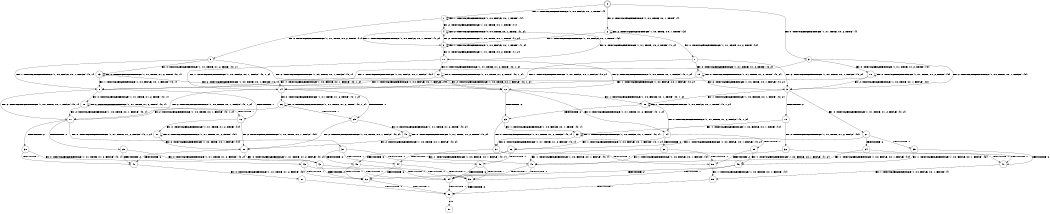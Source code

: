 digraph BCG {
size = "7, 10.5";
center = TRUE;
node [shape = circle];
0 [peripheries = 2];
0 -> 1 [label = "EX !1 !ATOMIC_EXCH_BRANCH (1, +0, FALSE, +0, 1, TRUE) !{}"];
0 -> 2 [label = "EX !2 !ATOMIC_EXCH_BRANCH (1, +0, TRUE, +0, 1, TRUE) !{}"];
0 -> 3 [label = "EX !0 !ATOMIC_EXCH_BRANCH (1, +1, TRUE, +0, 2, TRUE) !{}"];
1 -> 4 [label = "EX !2 !ATOMIC_EXCH_BRANCH (1, +0, TRUE, +0, 1, TRUE) !{1}"];
1 -> 5 [label = "EX !0 !ATOMIC_EXCH_BRANCH (1, +1, TRUE, +0, 2, TRUE) !{1}"];
1 -> 1 [label = "EX !1 !ATOMIC_EXCH_BRANCH (1, +0, FALSE, +0, 1, TRUE) !{1}"];
2 -> 6 [label = "EX !1 !ATOMIC_EXCH_BRANCH (1, +0, FALSE, +0, 1, TRUE) !{2}"];
2 -> 7 [label = "EX !0 !ATOMIC_EXCH_BRANCH (1, +1, TRUE, +0, 2, TRUE) !{2}"];
2 -> 2 [label = "EX !2 !ATOMIC_EXCH_BRANCH (1, +0, TRUE, +0, 1, TRUE) !{2}"];
3 -> 8 [label = "EX !1 !ATOMIC_EXCH_BRANCH (1, +0, FALSE, +0, 1, FALSE) !{0}"];
3 -> 9 [label = "EX !2 !ATOMIC_EXCH_BRANCH (1, +0, TRUE, +0, 1, FALSE) !{0}"];
3 -> 10 [label = "EX !0 !ATOMIC_EXCH_BRANCH (1, +1, TRUE, +1, 2, TRUE) !{0}"];
4 -> 11 [label = "EX !0 !ATOMIC_EXCH_BRANCH (1, +1, TRUE, +0, 2, TRUE) !{1, 2}"];
4 -> 4 [label = "EX !2 !ATOMIC_EXCH_BRANCH (1, +0, TRUE, +0, 1, TRUE) !{1, 2}"];
4 -> 6 [label = "EX !1 !ATOMIC_EXCH_BRANCH (1, +0, FALSE, +0, 1, TRUE) !{1, 2}"];
5 -> 12 [label = "EX !2 !ATOMIC_EXCH_BRANCH (1, +0, TRUE, +0, 1, FALSE) !{0, 1}"];
5 -> 8 [label = "EX !1 !ATOMIC_EXCH_BRANCH (1, +0, FALSE, +0, 1, FALSE) !{0, 1}"];
5 -> 13 [label = "EX !0 !ATOMIC_EXCH_BRANCH (1, +1, TRUE, +1, 2, TRUE) !{0, 1}"];
6 -> 11 [label = "EX !0 !ATOMIC_EXCH_BRANCH (1, +1, TRUE, +0, 2, TRUE) !{1, 2}"];
6 -> 4 [label = "EX !2 !ATOMIC_EXCH_BRANCH (1, +0, TRUE, +0, 1, TRUE) !{1, 2}"];
6 -> 6 [label = "EX !1 !ATOMIC_EXCH_BRANCH (1, +0, FALSE, +0, 1, TRUE) !{1, 2}"];
7 -> 14 [label = "EX !1 !ATOMIC_EXCH_BRANCH (1, +0, FALSE, +0, 1, FALSE) !{0, 2}"];
7 -> 9 [label = "EX !2 !ATOMIC_EXCH_BRANCH (1, +0, TRUE, +0, 1, FALSE) !{0, 2}"];
7 -> 15 [label = "EX !0 !ATOMIC_EXCH_BRANCH (1, +1, TRUE, +1, 2, TRUE) !{0, 2}"];
8 -> 16 [label = "TERMINATE !1"];
8 -> 17 [label = "EX !2 !ATOMIC_EXCH_BRANCH (1, +0, TRUE, +0, 1, FALSE) !{0, 1}"];
8 -> 18 [label = "EX !0 !ATOMIC_EXCH_BRANCH (1, +1, TRUE, +1, 2, TRUE) !{0, 1}"];
9 -> 19 [label = "TERMINATE !2"];
9 -> 20 [label = "EX !1 !ATOMIC_EXCH_BRANCH (1, +0, FALSE, +0, 1, TRUE) !{0, 2}"];
9 -> 21 [label = "EX !0 !ATOMIC_EXCH_BRANCH (1, +1, TRUE, +1, 2, FALSE) !{0, 2}"];
10 -> 8 [label = "EX !1 !ATOMIC_EXCH_BRANCH (1, +0, FALSE, +0, 1, FALSE) !{0}"];
10 -> 9 [label = "EX !2 !ATOMIC_EXCH_BRANCH (1, +0, TRUE, +0, 1, FALSE) !{0}"];
10 -> 10 [label = "EX !0 !ATOMIC_EXCH_BRANCH (1, +1, TRUE, +1, 2, TRUE) !{0}"];
11 -> 12 [label = "EX !2 !ATOMIC_EXCH_BRANCH (1, +0, TRUE, +0, 1, FALSE) !{0, 1, 2}"];
11 -> 14 [label = "EX !1 !ATOMIC_EXCH_BRANCH (1, +0, FALSE, +0, 1, FALSE) !{0, 1, 2}"];
11 -> 22 [label = "EX !0 !ATOMIC_EXCH_BRANCH (1, +1, TRUE, +1, 2, TRUE) !{0, 1, 2}"];
12 -> 23 [label = "TERMINATE !2"];
12 -> 20 [label = "EX !1 !ATOMIC_EXCH_BRANCH (1, +0, FALSE, +0, 1, TRUE) !{0, 1, 2}"];
12 -> 24 [label = "EX !0 !ATOMIC_EXCH_BRANCH (1, +1, TRUE, +1, 2, FALSE) !{0, 1, 2}"];
13 -> 12 [label = "EX !2 !ATOMIC_EXCH_BRANCH (1, +0, TRUE, +0, 1, FALSE) !{0, 1}"];
13 -> 8 [label = "EX !1 !ATOMIC_EXCH_BRANCH (1, +0, FALSE, +0, 1, FALSE) !{0, 1}"];
13 -> 13 [label = "EX !0 !ATOMIC_EXCH_BRANCH (1, +1, TRUE, +1, 2, TRUE) !{0, 1}"];
14 -> 25 [label = "TERMINATE !1"];
14 -> 17 [label = "EX !2 !ATOMIC_EXCH_BRANCH (1, +0, TRUE, +0, 1, FALSE) !{0, 1, 2}"];
14 -> 26 [label = "EX !0 !ATOMIC_EXCH_BRANCH (1, +1, TRUE, +1, 2, TRUE) !{0, 1, 2}"];
15 -> 14 [label = "EX !1 !ATOMIC_EXCH_BRANCH (1, +0, FALSE, +0, 1, FALSE) !{0, 2}"];
15 -> 9 [label = "EX !2 !ATOMIC_EXCH_BRANCH (1, +0, TRUE, +0, 1, FALSE) !{0, 2}"];
15 -> 15 [label = "EX !0 !ATOMIC_EXCH_BRANCH (1, +1, TRUE, +1, 2, TRUE) !{0, 2}"];
16 -> 27 [label = "EX !0 !ATOMIC_EXCH_BRANCH (1, +1, TRUE, +1, 2, TRUE) !{0}"];
16 -> 28 [label = "EX !2 !ATOMIC_EXCH_BRANCH (1, +0, TRUE, +0, 1, FALSE) !{0}"];
17 -> 29 [label = "TERMINATE !1"];
17 -> 30 [label = "TERMINATE !2"];
17 -> 31 [label = "EX !0 !ATOMIC_EXCH_BRANCH (1, +1, TRUE, +1, 2, FALSE) !{0, 1, 2}"];
18 -> 16 [label = "TERMINATE !1"];
18 -> 17 [label = "EX !2 !ATOMIC_EXCH_BRANCH (1, +0, TRUE, +0, 1, FALSE) !{0, 1}"];
18 -> 18 [label = "EX !0 !ATOMIC_EXCH_BRANCH (1, +1, TRUE, +1, 2, TRUE) !{0, 1}"];
19 -> 32 [label = "EX !0 !ATOMIC_EXCH_BRANCH (1, +1, TRUE, +1, 2, FALSE) !{0}"];
19 -> 33 [label = "EX !1 !ATOMIC_EXCH_BRANCH (1, +0, FALSE, +0, 1, TRUE) !{0}"];
20 -> 23 [label = "TERMINATE !2"];
20 -> 20 [label = "EX !1 !ATOMIC_EXCH_BRANCH (1, +0, FALSE, +0, 1, TRUE) !{0, 1, 2}"];
20 -> 24 [label = "EX !0 !ATOMIC_EXCH_BRANCH (1, +1, TRUE, +1, 2, FALSE) !{0, 1, 2}"];
21 -> 34 [label = "TERMINATE !2"];
21 -> 35 [label = "TERMINATE !0"];
21 -> 36 [label = "EX !1 !ATOMIC_EXCH_BRANCH (1, +0, FALSE, +0, 1, FALSE) !{0, 2}"];
22 -> 12 [label = "EX !2 !ATOMIC_EXCH_BRANCH (1, +0, TRUE, +0, 1, FALSE) !{0, 1, 2}"];
22 -> 14 [label = "EX !1 !ATOMIC_EXCH_BRANCH (1, +0, FALSE, +0, 1, FALSE) !{0, 1, 2}"];
22 -> 22 [label = "EX !0 !ATOMIC_EXCH_BRANCH (1, +1, TRUE, +1, 2, TRUE) !{0, 1, 2}"];
23 -> 33 [label = "EX !1 !ATOMIC_EXCH_BRANCH (1, +0, FALSE, +0, 1, TRUE) !{0, 1}"];
23 -> 37 [label = "EX !0 !ATOMIC_EXCH_BRANCH (1, +1, TRUE, +1, 2, FALSE) !{0, 1}"];
24 -> 38 [label = "TERMINATE !2"];
24 -> 39 [label = "TERMINATE !0"];
24 -> 36 [label = "EX !1 !ATOMIC_EXCH_BRANCH (1, +0, FALSE, +0, 1, FALSE) !{0, 1, 2}"];
25 -> 28 [label = "EX !2 !ATOMIC_EXCH_BRANCH (1, +0, TRUE, +0, 1, FALSE) !{0, 2}"];
25 -> 40 [label = "EX !0 !ATOMIC_EXCH_BRANCH (1, +1, TRUE, +1, 2, TRUE) !{0, 2}"];
26 -> 25 [label = "TERMINATE !1"];
26 -> 17 [label = "EX !2 !ATOMIC_EXCH_BRANCH (1, +0, TRUE, +0, 1, FALSE) !{0, 1, 2}"];
26 -> 26 [label = "EX !0 !ATOMIC_EXCH_BRANCH (1, +1, TRUE, +1, 2, TRUE) !{0, 1, 2}"];
27 -> 28 [label = "EX !2 !ATOMIC_EXCH_BRANCH (1, +0, TRUE, +0, 1, FALSE) !{0}"];
27 -> 27 [label = "EX !0 !ATOMIC_EXCH_BRANCH (1, +1, TRUE, +1, 2, TRUE) !{0}"];
28 -> 41 [label = "TERMINATE !2"];
28 -> 42 [label = "EX !0 !ATOMIC_EXCH_BRANCH (1, +1, TRUE, +1, 2, FALSE) !{0, 2}"];
29 -> 42 [label = "EX !0 !ATOMIC_EXCH_BRANCH (1, +1, TRUE, +1, 2, FALSE) !{0, 2}"];
29 -> 41 [label = "TERMINATE !2"];
30 -> 43 [label = "EX !0 !ATOMIC_EXCH_BRANCH (1, +1, TRUE, +1, 2, FALSE) !{0, 1}"];
30 -> 41 [label = "TERMINATE !1"];
31 -> 44 [label = "TERMINATE !1"];
31 -> 45 [label = "TERMINATE !2"];
31 -> 46 [label = "TERMINATE !0"];
32 -> 47 [label = "TERMINATE !0"];
32 -> 48 [label = "EX !1 !ATOMIC_EXCH_BRANCH (1, +0, FALSE, +0, 1, FALSE) !{0}"];
33 -> 33 [label = "EX !1 !ATOMIC_EXCH_BRANCH (1, +0, FALSE, +0, 1, TRUE) !{0, 1}"];
33 -> 37 [label = "EX !0 !ATOMIC_EXCH_BRANCH (1, +1, TRUE, +1, 2, FALSE) !{0, 1}"];
34 -> 47 [label = "TERMINATE !0"];
34 -> 48 [label = "EX !1 !ATOMIC_EXCH_BRANCH (1, +0, FALSE, +0, 1, FALSE) !{0}"];
35 -> 47 [label = "TERMINATE !2"];
35 -> 49 [label = "EX !1 !ATOMIC_EXCH_BRANCH (1, +0, FALSE, +0, 1, FALSE) !{2}"];
36 -> 44 [label = "TERMINATE !1"];
36 -> 45 [label = "TERMINATE !2"];
36 -> 46 [label = "TERMINATE !0"];
37 -> 50 [label = "TERMINATE !0"];
37 -> 48 [label = "EX !1 !ATOMIC_EXCH_BRANCH (1, +0, FALSE, +0, 1, FALSE) !{0, 1}"];
38 -> 48 [label = "EX !1 !ATOMIC_EXCH_BRANCH (1, +0, FALSE, +0, 1, FALSE) !{0, 1}"];
38 -> 50 [label = "TERMINATE !0"];
39 -> 49 [label = "EX !1 !ATOMIC_EXCH_BRANCH (1, +0, FALSE, +0, 1, FALSE) !{1, 2}"];
39 -> 50 [label = "TERMINATE !2"];
40 -> 28 [label = "EX !2 !ATOMIC_EXCH_BRANCH (1, +0, TRUE, +0, 1, FALSE) !{0, 2}"];
40 -> 40 [label = "EX !0 !ATOMIC_EXCH_BRANCH (1, +1, TRUE, +1, 2, TRUE) !{0, 2}"];
41 -> 51 [label = "EX !0 !ATOMIC_EXCH_BRANCH (1, +1, TRUE, +1, 2, FALSE) !{0}"];
42 -> 52 [label = "TERMINATE !2"];
42 -> 53 [label = "TERMINATE !0"];
43 -> 52 [label = "TERMINATE !1"];
43 -> 54 [label = "TERMINATE !0"];
44 -> 52 [label = "TERMINATE !2"];
44 -> 53 [label = "TERMINATE !0"];
45 -> 52 [label = "TERMINATE !1"];
45 -> 54 [label = "TERMINATE !0"];
46 -> 53 [label = "TERMINATE !1"];
46 -> 54 [label = "TERMINATE !2"];
47 -> 55 [label = "EX !1 !ATOMIC_EXCH_BRANCH (1, +0, FALSE, +0, 1, FALSE) !{}"];
48 -> 52 [label = "TERMINATE !1"];
48 -> 54 [label = "TERMINATE !0"];
49 -> 53 [label = "TERMINATE !1"];
49 -> 54 [label = "TERMINATE !2"];
50 -> 55 [label = "EX !1 !ATOMIC_EXCH_BRANCH (1, +0, FALSE, +0, 1, FALSE) !{1}"];
51 -> 56 [label = "TERMINATE !0"];
52 -> 56 [label = "TERMINATE !0"];
53 -> 56 [label = "TERMINATE !2"];
54 -> 56 [label = "TERMINATE !1"];
55 -> 56 [label = "TERMINATE !1"];
56 -> 57 [label = "exit"];
}
